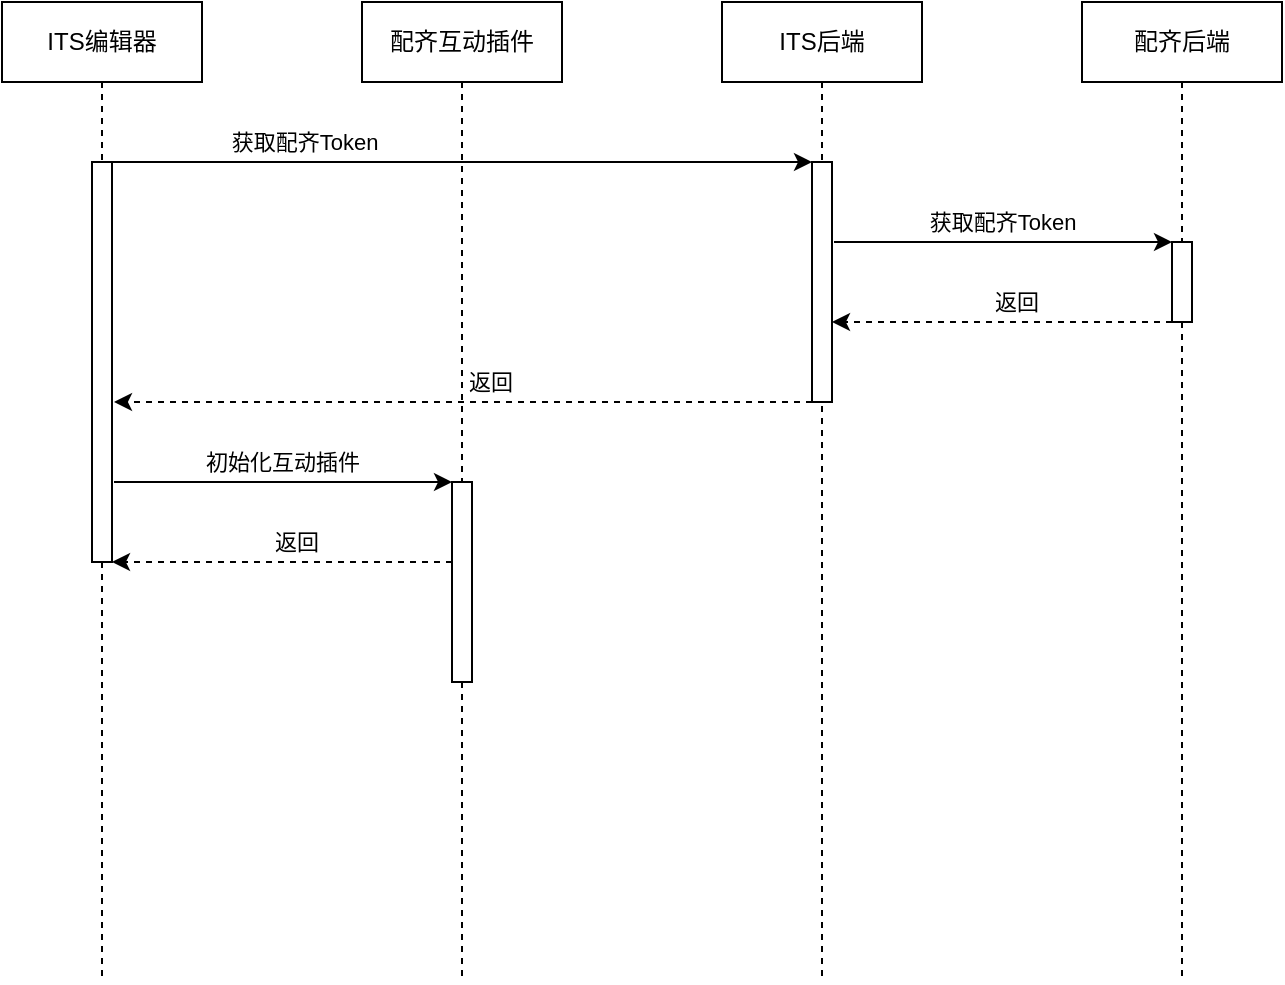 <mxfile version="24.7.8">
  <diagram name="第 1 页" id="hu94sChp5Nwv9NMQ4qGQ">
    <mxGraphModel dx="600" dy="354" grid="1" gridSize="10" guides="1" tooltips="1" connect="1" arrows="1" fold="1" page="1" pageScale="1" pageWidth="827" pageHeight="1169" math="0" shadow="0">
      <root>
        <mxCell id="0" />
        <mxCell id="1" parent="0" />
        <mxCell id="h6thX4ukBZBrdmgKfg7K-1" value="ITS编辑器" style="shape=umlLifeline;perimeter=lifelinePerimeter;whiteSpace=wrap;html=1;container=1;dropTarget=0;collapsible=0;recursiveResize=0;outlineConnect=0;portConstraint=eastwest;newEdgeStyle={&quot;curved&quot;:0,&quot;rounded&quot;:0};" vertex="1" parent="1">
          <mxGeometry x="140" y="180" width="100" height="490" as="geometry" />
        </mxCell>
        <mxCell id="h6thX4ukBZBrdmgKfg7K-2" value="配齐互动插件" style="shape=umlLifeline;perimeter=lifelinePerimeter;whiteSpace=wrap;html=1;container=1;dropTarget=0;collapsible=0;recursiveResize=0;outlineConnect=0;portConstraint=eastwest;newEdgeStyle={&quot;curved&quot;:0,&quot;rounded&quot;:0};" vertex="1" parent="1">
          <mxGeometry x="320" y="180" width="100" height="490" as="geometry" />
        </mxCell>
        <mxCell id="h6thX4ukBZBrdmgKfg7K-3" value="ITS后端" style="shape=umlLifeline;perimeter=lifelinePerimeter;whiteSpace=wrap;html=1;container=1;dropTarget=0;collapsible=0;recursiveResize=0;outlineConnect=0;portConstraint=eastwest;newEdgeStyle={&quot;curved&quot;:0,&quot;rounded&quot;:0};" vertex="1" parent="1">
          <mxGeometry x="500" y="180" width="100" height="490" as="geometry" />
        </mxCell>
        <mxCell id="h6thX4ukBZBrdmgKfg7K-4" value="配齐后端" style="shape=umlLifeline;perimeter=lifelinePerimeter;whiteSpace=wrap;html=1;container=1;dropTarget=0;collapsible=0;recursiveResize=0;outlineConnect=0;portConstraint=eastwest;newEdgeStyle={&quot;curved&quot;:0,&quot;rounded&quot;:0};" vertex="1" parent="1">
          <mxGeometry x="680" y="180" width="100" height="490" as="geometry" />
        </mxCell>
        <mxCell id="h6thX4ukBZBrdmgKfg7K-5" value="" style="rounded=0;whiteSpace=wrap;html=1;" vertex="1" parent="1">
          <mxGeometry x="185" y="260" width="10" height="200" as="geometry" />
        </mxCell>
        <mxCell id="h6thX4ukBZBrdmgKfg7K-6" value="" style="rounded=0;whiteSpace=wrap;html=1;" vertex="1" parent="1">
          <mxGeometry x="365" y="420" width="10" height="100" as="geometry" />
        </mxCell>
        <mxCell id="h6thX4ukBZBrdmgKfg7K-7" value="" style="endArrow=classic;html=1;rounded=0;" edge="1" parent="1">
          <mxGeometry width="50" height="50" relative="1" as="geometry">
            <mxPoint x="195" y="260" as="sourcePoint" />
            <mxPoint x="545" y="260" as="targetPoint" />
          </mxGeometry>
        </mxCell>
        <mxCell id="h6thX4ukBZBrdmgKfg7K-9" value="获取配齐Token" style="edgeLabel;html=1;align=center;verticalAlign=middle;resizable=0;points=[];" vertex="1" connectable="0" parent="h6thX4ukBZBrdmgKfg7K-7">
          <mxGeometry x="0.34" y="2" relative="1" as="geometry">
            <mxPoint x="-139" y="-8" as="offset" />
          </mxGeometry>
        </mxCell>
        <mxCell id="h6thX4ukBZBrdmgKfg7K-8" value="" style="rounded=0;whiteSpace=wrap;html=1;" vertex="1" parent="1">
          <mxGeometry x="545" y="260" width="10" height="120" as="geometry" />
        </mxCell>
        <mxCell id="h6thX4ukBZBrdmgKfg7K-10" value="" style="endArrow=classic;html=1;rounded=0;" edge="1" parent="1">
          <mxGeometry width="50" height="50" relative="1" as="geometry">
            <mxPoint x="556" y="300" as="sourcePoint" />
            <mxPoint x="725" y="300" as="targetPoint" />
          </mxGeometry>
        </mxCell>
        <mxCell id="h6thX4ukBZBrdmgKfg7K-11" value="获取配齐Token" style="edgeLabel;html=1;align=center;verticalAlign=middle;resizable=0;points=[];" vertex="1" connectable="0" parent="h6thX4ukBZBrdmgKfg7K-10">
          <mxGeometry x="0.34" y="2" relative="1" as="geometry">
            <mxPoint x="-29" y="-8" as="offset" />
          </mxGeometry>
        </mxCell>
        <mxCell id="h6thX4ukBZBrdmgKfg7K-12" value="" style="rounded=0;whiteSpace=wrap;html=1;" vertex="1" parent="1">
          <mxGeometry x="725" y="300" width="10" height="40" as="geometry" />
        </mxCell>
        <mxCell id="h6thX4ukBZBrdmgKfg7K-13" value="" style="endArrow=classic;html=1;rounded=0;dashed=1;" edge="1" parent="1">
          <mxGeometry width="50" height="50" relative="1" as="geometry">
            <mxPoint x="725" y="340" as="sourcePoint" />
            <mxPoint x="555" y="340" as="targetPoint" />
          </mxGeometry>
        </mxCell>
        <mxCell id="h6thX4ukBZBrdmgKfg7K-14" value="返回" style="edgeLabel;html=1;align=center;verticalAlign=middle;resizable=0;points=[];" vertex="1" connectable="0" parent="h6thX4ukBZBrdmgKfg7K-13">
          <mxGeometry x="-0.077" y="-1" relative="1" as="geometry">
            <mxPoint y="-9" as="offset" />
          </mxGeometry>
        </mxCell>
        <mxCell id="h6thX4ukBZBrdmgKfg7K-15" value="" style="endArrow=classic;html=1;rounded=0;dashed=1;" edge="1" parent="1">
          <mxGeometry width="50" height="50" relative="1" as="geometry">
            <mxPoint x="545" y="380" as="sourcePoint" />
            <mxPoint x="196" y="380" as="targetPoint" />
          </mxGeometry>
        </mxCell>
        <mxCell id="h6thX4ukBZBrdmgKfg7K-16" value="返回" style="edgeLabel;html=1;align=center;verticalAlign=middle;resizable=0;points=[];" vertex="1" connectable="0" parent="h6thX4ukBZBrdmgKfg7K-15">
          <mxGeometry x="-0.077" y="-1" relative="1" as="geometry">
            <mxPoint y="-9" as="offset" />
          </mxGeometry>
        </mxCell>
        <mxCell id="h6thX4ukBZBrdmgKfg7K-17" value="" style="endArrow=classic;html=1;rounded=0;" edge="1" parent="1">
          <mxGeometry width="50" height="50" relative="1" as="geometry">
            <mxPoint x="196" y="420" as="sourcePoint" />
            <mxPoint x="365" y="420" as="targetPoint" />
          </mxGeometry>
        </mxCell>
        <mxCell id="h6thX4ukBZBrdmgKfg7K-18" value="初始化互动插件" style="edgeLabel;html=1;align=center;verticalAlign=middle;resizable=0;points=[];" vertex="1" connectable="0" parent="h6thX4ukBZBrdmgKfg7K-17">
          <mxGeometry x="0.34" y="2" relative="1" as="geometry">
            <mxPoint x="-29" y="-8" as="offset" />
          </mxGeometry>
        </mxCell>
        <mxCell id="h6thX4ukBZBrdmgKfg7K-19" value="" style="endArrow=classic;html=1;rounded=0;dashed=1;" edge="1" parent="1">
          <mxGeometry width="50" height="50" relative="1" as="geometry">
            <mxPoint x="365" y="460" as="sourcePoint" />
            <mxPoint x="195" y="460" as="targetPoint" />
          </mxGeometry>
        </mxCell>
        <mxCell id="h6thX4ukBZBrdmgKfg7K-20" value="返回" style="edgeLabel;html=1;align=center;verticalAlign=middle;resizable=0;points=[];" vertex="1" connectable="0" parent="h6thX4ukBZBrdmgKfg7K-19">
          <mxGeometry x="-0.077" y="-1" relative="1" as="geometry">
            <mxPoint y="-9" as="offset" />
          </mxGeometry>
        </mxCell>
      </root>
    </mxGraphModel>
  </diagram>
</mxfile>
